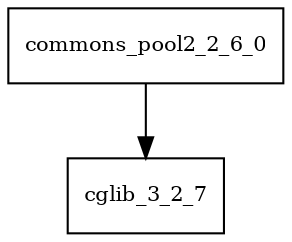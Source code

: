 digraph commons_pool2_2_6_0_dependencies {
  node [shape = box, fontsize=10.0];
  commons_pool2_2_6_0 -> cglib_3_2_7;
}
